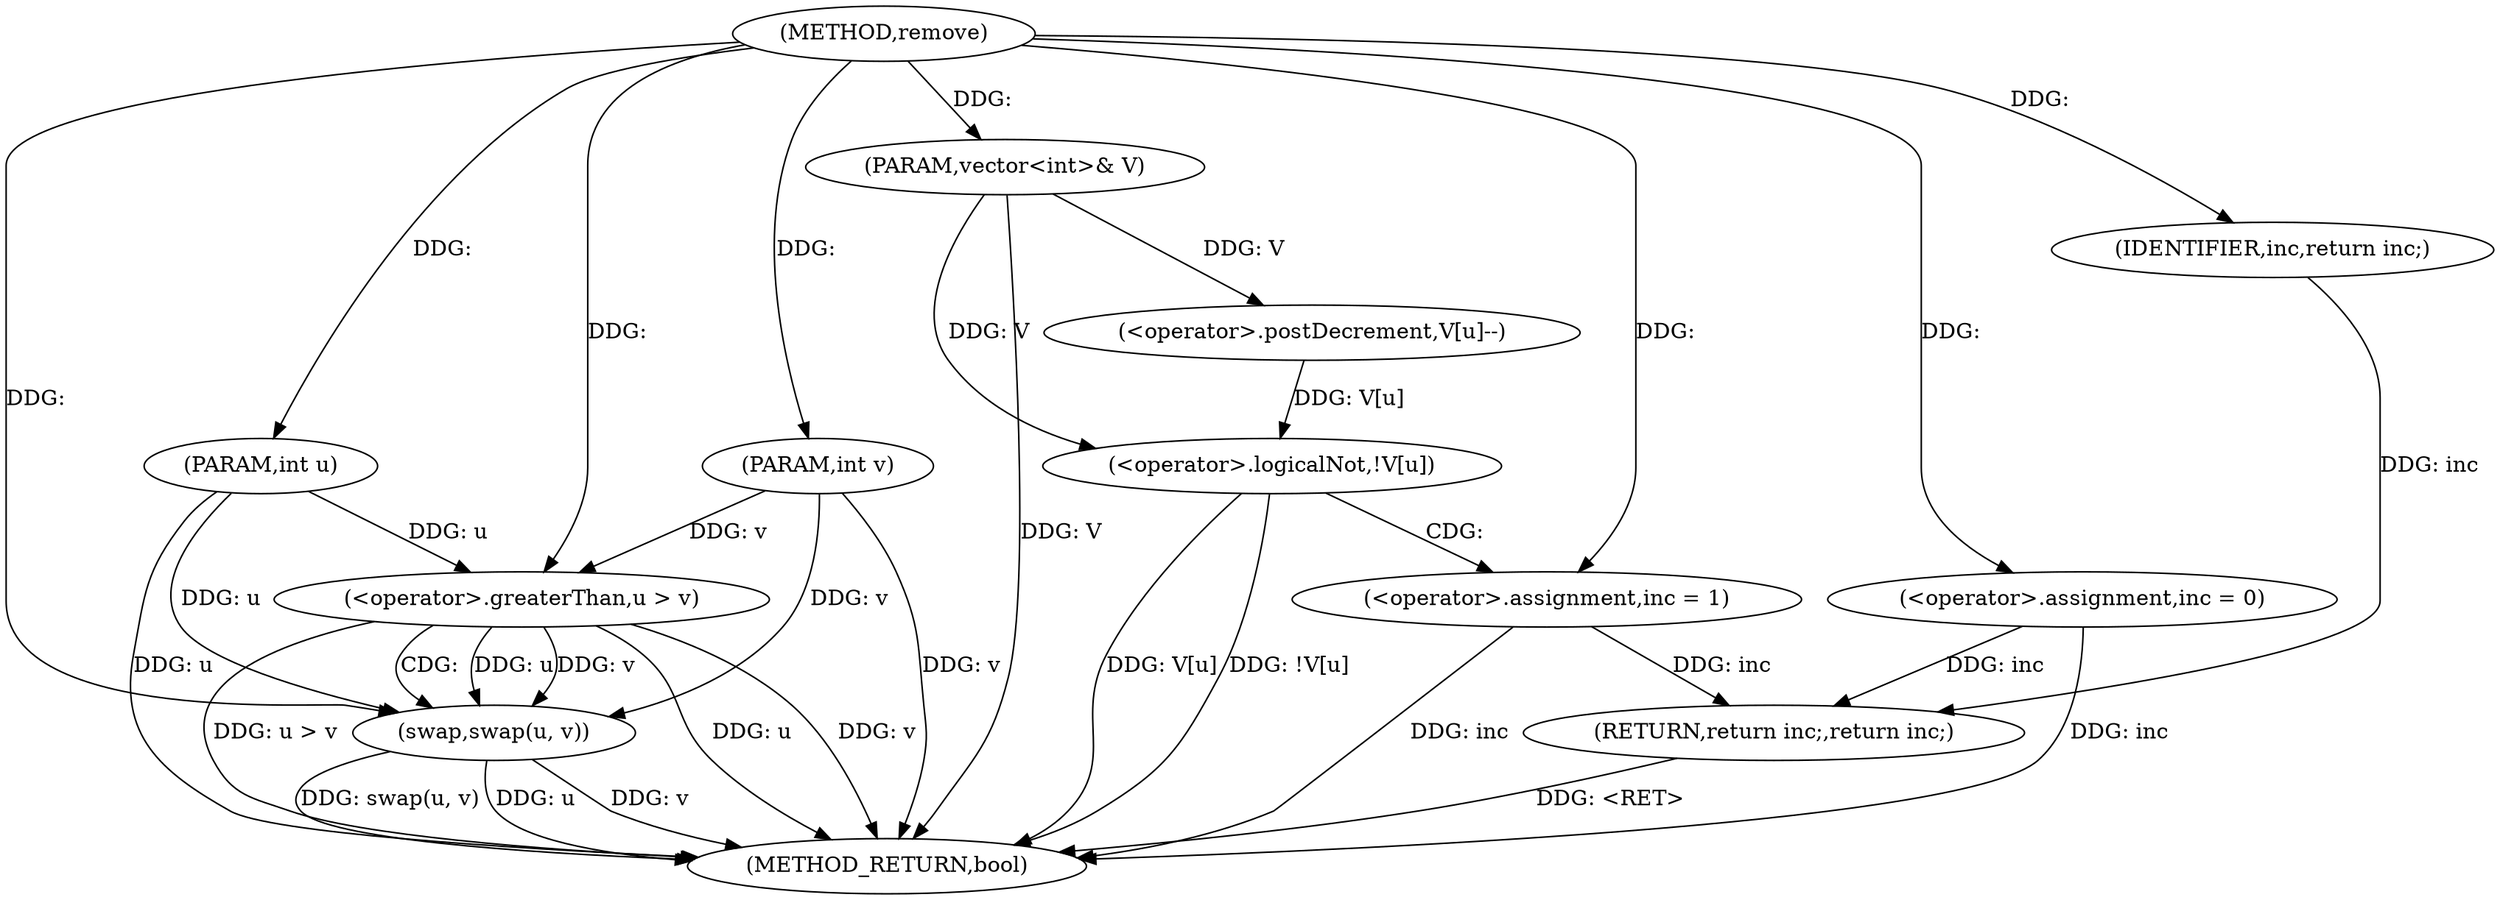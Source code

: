 digraph "remove" {  
"1000135" [label = "(METHOD,remove)" ]
"1000165" [label = "(METHOD_RETURN,bool)" ]
"1000136" [label = "(PARAM,int u)" ]
"1000137" [label = "(PARAM,int v)" ]
"1000138" [label = "(PARAM,vector<int>& V)" ]
"1000147" [label = "(<operator>.postDecrement,V[u]--)" ]
"1000152" [label = "(<operator>.assignment,inc = 0)" ]
"1000163" [label = "(RETURN,return inc;,return inc;)" ]
"1000141" [label = "(<operator>.greaterThan,u > v)" ]
"1000144" [label = "(swap,swap(u, v))" ]
"1000156" [label = "(<operator>.logicalNot,!V[u])" ]
"1000160" [label = "(<operator>.assignment,inc = 1)" ]
"1000164" [label = "(IDENTIFIER,inc,return inc;)" ]
  "1000136" -> "1000165"  [ label = "DDG: u"] 
  "1000137" -> "1000165"  [ label = "DDG: v"] 
  "1000138" -> "1000165"  [ label = "DDG: V"] 
  "1000141" -> "1000165"  [ label = "DDG: u"] 
  "1000141" -> "1000165"  [ label = "DDG: v"] 
  "1000141" -> "1000165"  [ label = "DDG: u > v"] 
  "1000144" -> "1000165"  [ label = "DDG: u"] 
  "1000144" -> "1000165"  [ label = "DDG: v"] 
  "1000144" -> "1000165"  [ label = "DDG: swap(u, v)"] 
  "1000152" -> "1000165"  [ label = "DDG: inc"] 
  "1000156" -> "1000165"  [ label = "DDG: V[u]"] 
  "1000156" -> "1000165"  [ label = "DDG: !V[u]"] 
  "1000160" -> "1000165"  [ label = "DDG: inc"] 
  "1000163" -> "1000165"  [ label = "DDG: <RET>"] 
  "1000135" -> "1000136"  [ label = "DDG: "] 
  "1000135" -> "1000137"  [ label = "DDG: "] 
  "1000135" -> "1000138"  [ label = "DDG: "] 
  "1000135" -> "1000152"  [ label = "DDG: "] 
  "1000164" -> "1000163"  [ label = "DDG: inc"] 
  "1000152" -> "1000163"  [ label = "DDG: inc"] 
  "1000160" -> "1000163"  [ label = "DDG: inc"] 
  "1000138" -> "1000147"  [ label = "DDG: V"] 
  "1000135" -> "1000160"  [ label = "DDG: "] 
  "1000135" -> "1000164"  [ label = "DDG: "] 
  "1000136" -> "1000141"  [ label = "DDG: u"] 
  "1000135" -> "1000141"  [ label = "DDG: "] 
  "1000137" -> "1000141"  [ label = "DDG: v"] 
  "1000141" -> "1000144"  [ label = "DDG: u"] 
  "1000136" -> "1000144"  [ label = "DDG: u"] 
  "1000135" -> "1000144"  [ label = "DDG: "] 
  "1000141" -> "1000144"  [ label = "DDG: v"] 
  "1000137" -> "1000144"  [ label = "DDG: v"] 
  "1000147" -> "1000156"  [ label = "DDG: V[u]"] 
  "1000138" -> "1000156"  [ label = "DDG: V"] 
  "1000141" -> "1000144"  [ label = "CDG: "] 
  "1000156" -> "1000160"  [ label = "CDG: "] 
}
